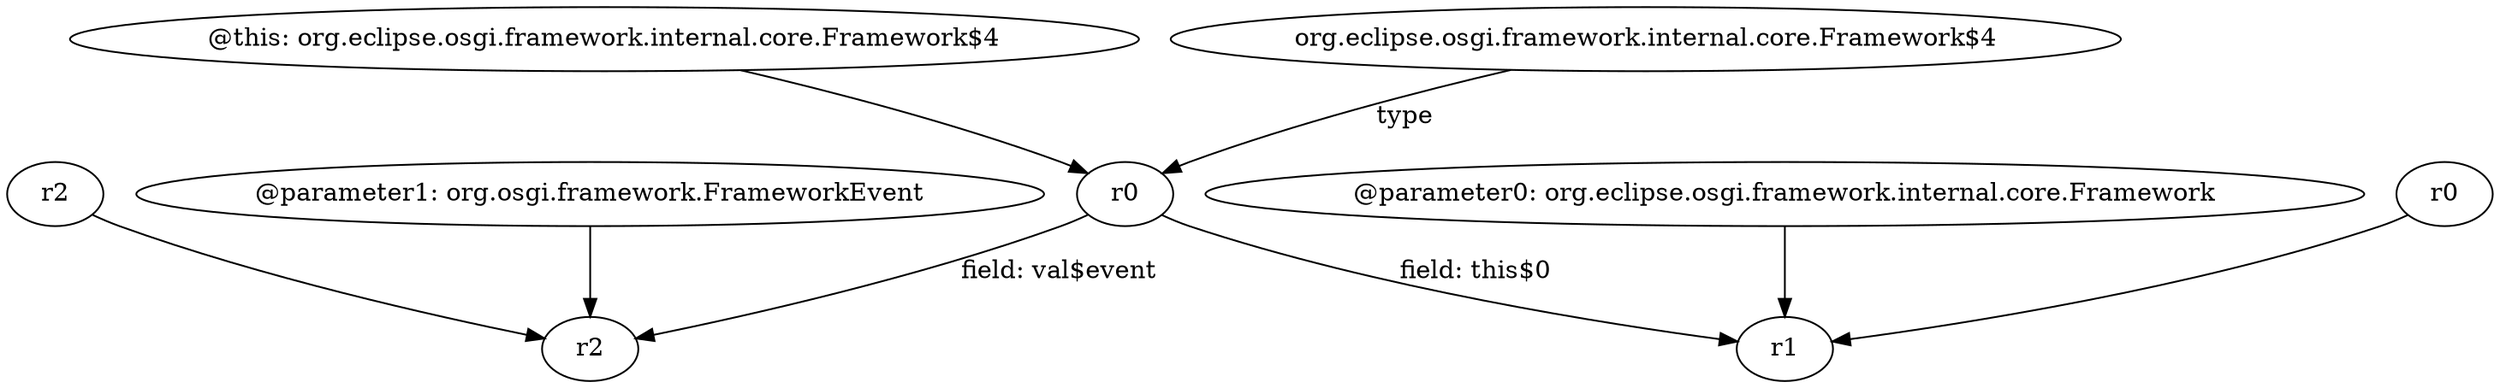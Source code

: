 digraph g {
0[label="r0"]
1[label="r2"]
0->1[label="field: val$event"]
2[label="@this: org.eclipse.osgi.framework.internal.core.Framework$4"]
2->0[label=""]
3[label="@parameter0: org.eclipse.osgi.framework.internal.core.Framework"]
4[label="r1"]
3->4[label=""]
0->4[label="field: this$0"]
5[label="@parameter1: org.osgi.framework.FrameworkEvent"]
5->1[label=""]
6[label="org.eclipse.osgi.framework.internal.core.Framework$4"]
6->0[label="type"]
7[label="r0"]
7->4[label=""]
8[label="r2"]
8->1[label=""]
}